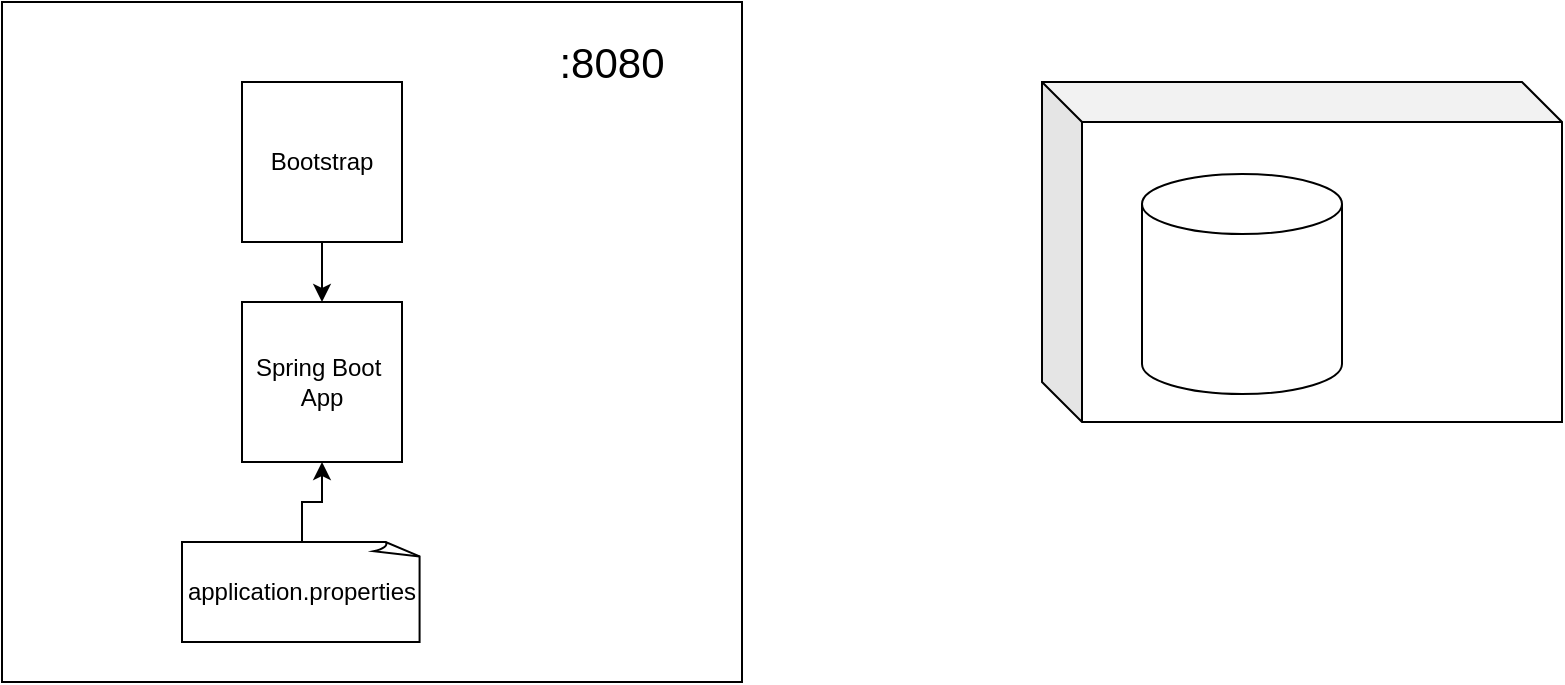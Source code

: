 <mxfile version="21.3.8" type="github">
  <diagram name="Page-1" id="_BxM9RgyCLU_gncg-xS_">
    <mxGraphModel dx="956" dy="471" grid="1" gridSize="10" guides="1" tooltips="1" connect="1" arrows="1" fold="1" page="1" pageScale="1" pageWidth="850" pageHeight="1100" math="0" shadow="0">
      <root>
        <mxCell id="0" />
        <mxCell id="1" parent="0" />
        <mxCell id="gre5WXDp5GyHt1GyzlO7-9" value="" style="shape=ext;double=1;rounded=0;whiteSpace=wrap;html=1;" vertex="1" parent="1">
          <mxGeometry x="260" y="120" width="120" height="80" as="geometry" />
        </mxCell>
        <mxCell id="gre5WXDp5GyHt1GyzlO7-10" value="" style="verticalLabelPosition=bottom;verticalAlign=top;html=1;shape=mxgraph.basic.rect;fillColor2=none;strokeWidth=1;size=20;indent=5;" vertex="1" parent="1">
          <mxGeometry x="180" y="120" width="370" height="340" as="geometry" />
        </mxCell>
        <mxCell id="gre5WXDp5GyHt1GyzlO7-3" value="Spring Boot&amp;nbsp;&lt;br&gt;App&lt;br&gt;" style="whiteSpace=wrap;html=1;aspect=fixed;" vertex="1" parent="1">
          <mxGeometry x="300" y="270" width="80" height="80" as="geometry" />
        </mxCell>
        <mxCell id="gre5WXDp5GyHt1GyzlO7-5" value="" style="edgeStyle=orthogonalEdgeStyle;rounded=0;orthogonalLoop=1;jettySize=auto;html=1;" edge="1" parent="1" source="gre5WXDp5GyHt1GyzlO7-4" target="gre5WXDp5GyHt1GyzlO7-3">
          <mxGeometry relative="1" as="geometry" />
        </mxCell>
        <mxCell id="gre5WXDp5GyHt1GyzlO7-4" value="Bootstrap" style="whiteSpace=wrap;html=1;aspect=fixed;" vertex="1" parent="1">
          <mxGeometry x="300" y="160" width="80" height="80" as="geometry" />
        </mxCell>
        <mxCell id="gre5WXDp5GyHt1GyzlO7-8" value="" style="edgeStyle=orthogonalEdgeStyle;rounded=0;orthogonalLoop=1;jettySize=auto;html=1;" edge="1" parent="1" source="gre5WXDp5GyHt1GyzlO7-7" target="gre5WXDp5GyHt1GyzlO7-3">
          <mxGeometry relative="1" as="geometry" />
        </mxCell>
        <mxCell id="gre5WXDp5GyHt1GyzlO7-7" value="application.properties" style="whiteSpace=wrap;html=1;shape=mxgraph.basic.document" vertex="1" parent="1">
          <mxGeometry x="270" y="390" width="120" height="50" as="geometry" />
        </mxCell>
        <mxCell id="gre5WXDp5GyHt1GyzlO7-11" value="&lt;font style=&quot;font-size: 21px;&quot;&gt;:8080&lt;/font&gt;" style="text;strokeColor=none;align=center;fillColor=none;html=1;verticalAlign=middle;whiteSpace=wrap;rounded=0;" vertex="1" parent="1">
          <mxGeometry x="450" y="130" width="70" height="40" as="geometry" />
        </mxCell>
        <mxCell id="gre5WXDp5GyHt1GyzlO7-12" value="" style="shape=cube;whiteSpace=wrap;html=1;boundedLbl=1;backgroundOutline=1;darkOpacity=0.05;darkOpacity2=0.1;" vertex="1" parent="1">
          <mxGeometry x="700" y="160" width="260" height="170" as="geometry" />
        </mxCell>
        <mxCell id="gre5WXDp5GyHt1GyzlO7-13" value="" style="shape=cylinder3;whiteSpace=wrap;html=1;boundedLbl=1;backgroundOutline=1;size=15;" vertex="1" parent="1">
          <mxGeometry x="750" y="206" width="100" height="110" as="geometry" />
        </mxCell>
        <mxCell id="gre5WXDp5GyHt1GyzlO7-14" value="" style="shape=image;verticalLabelPosition=bottom;labelBackgroundColor=default;verticalAlign=top;aspect=fixed;imageAspect=0;image=https://cdn-icons-png.flaticon.com/512/5968/5968342.png;" vertex="1" parent="1">
          <mxGeometry x="770" y="240" width="42" height="42" as="geometry" />
        </mxCell>
        <mxCell id="gre5WXDp5GyHt1GyzlO7-15" value="" style="shape=image;verticalLabelPosition=bottom;labelBackgroundColor=default;verticalAlign=top;aspect=fixed;imageAspect=0;image=https://www.docker.com/wp-content/uploads/2022/03/vertical-logo-monochromatic.png;" vertex="1" parent="1">
          <mxGeometry x="870" y="200" width="70" height="59.91" as="geometry" />
        </mxCell>
      </root>
    </mxGraphModel>
  </diagram>
</mxfile>
